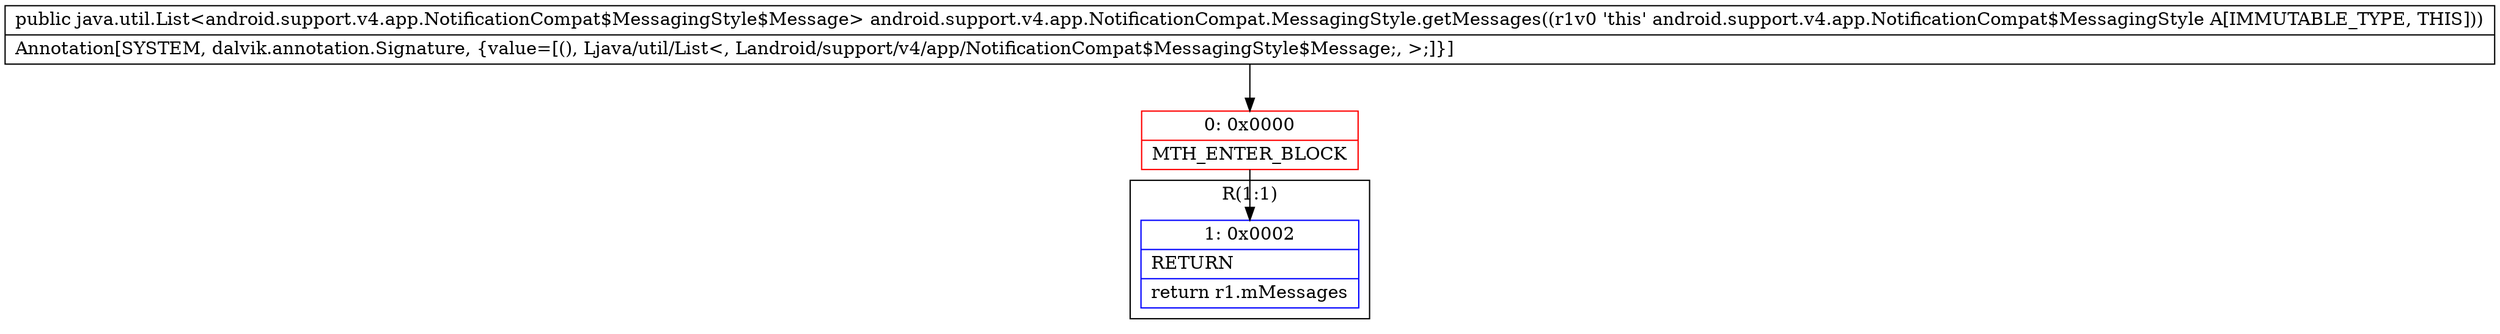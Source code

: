 digraph "CFG forandroid.support.v4.app.NotificationCompat.MessagingStyle.getMessages()Ljava\/util\/List;" {
subgraph cluster_Region_2123017800 {
label = "R(1:1)";
node [shape=record,color=blue];
Node_1 [shape=record,label="{1\:\ 0x0002|RETURN\l|return r1.mMessages\l}"];
}
Node_0 [shape=record,color=red,label="{0\:\ 0x0000|MTH_ENTER_BLOCK\l}"];
MethodNode[shape=record,label="{public java.util.List\<android.support.v4.app.NotificationCompat$MessagingStyle$Message\> android.support.v4.app.NotificationCompat.MessagingStyle.getMessages((r1v0 'this' android.support.v4.app.NotificationCompat$MessagingStyle A[IMMUTABLE_TYPE, THIS]))  | Annotation[SYSTEM, dalvik.annotation.Signature, \{value=[(), Ljava\/util\/List\<, Landroid\/support\/v4\/app\/NotificationCompat$MessagingStyle$Message;, \>;]\}]\l}"];
MethodNode -> Node_0;
Node_0 -> Node_1;
}

